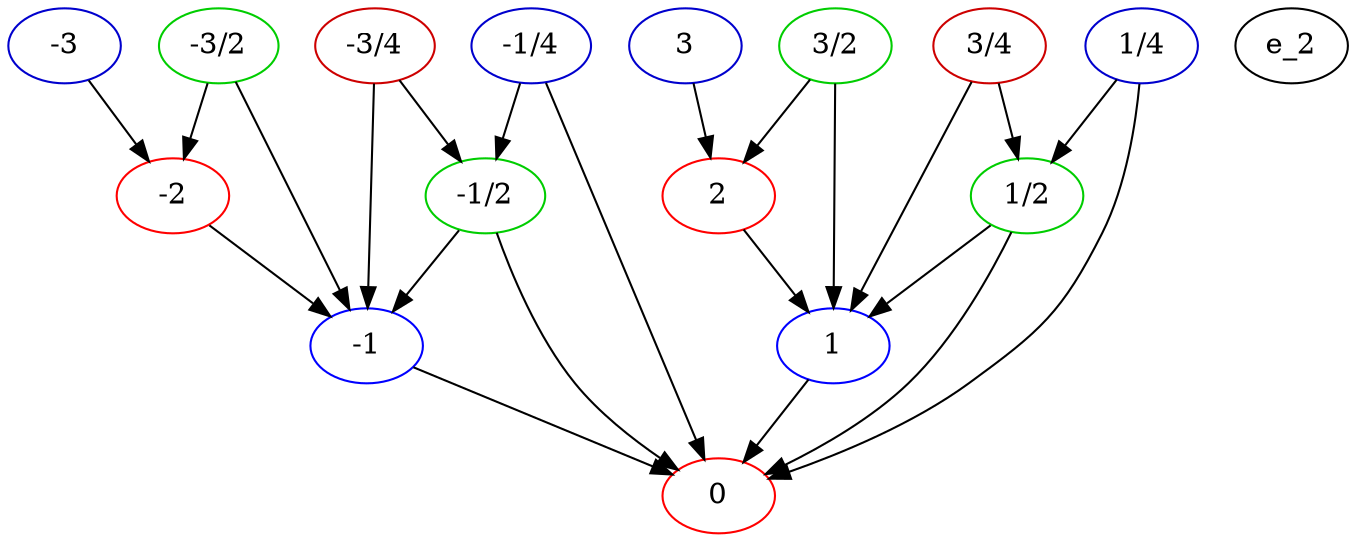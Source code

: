 digraph dyadic_tree {
   node_0 [label=0, color="red", pos="0,0!"];
   node_1 [label=-1, color="blue", pos="-2.25,1!"];
   node_1 -> node_0;
   node_2 [label=1, color="blue", pos="2.25,1!"];
   node_2 -> node_0;
   node_3 [label=-2, color="red", pos="-4.5,2!"];
   node_3 -> node_1;
   node_4 [label=2, color="red", pos="4.5,2!"];
   node_4 -> node_2;
e_2;
   node_5 [label="1/2", color="green3", pos="1.125,2!"];
   node_5 -> node_0;
   node_5 -> node_2;
   node_6 [label="-1/2", color="green3", pos="-1.125,2!"];
   node_6 -> node_1;
   node_6 -> node_0;
   node_7 [label=-3, color="blue3", pos="-6.75,3!"];
   node_7 -> node_3;
   node_8 [label=3, color="blue3", pos="6.75,3!"];
   node_8 -> node_4;
   node_9 [label="1/4", color="blue3", pos="0.5625,3!"];
   node_9 -> node_0;
   node_9 -> node_5;
   node_10 [label="-1/4", color="blue3", pos="-0.5625,3!"];
   node_10 -> node_6;
   node_10 -> node_0;
   node_11 [label="3/4", color="red3", pos="1.6875,3!"];
   node_11 -> node_5;
   node_11 -> node_2;
   node_12 [label="-3/4", color="red3", pos="-1.6875,3!"];
   node_12 -> node_1;
   node_12 -> node_6;
   node_13 [label="3/2", color="green3", pos="3.375,3!"];
   node_13 -> node_2;
   node_13 -> node_4;
   node_14 [label="-3/2", color="green3", pos="-3.375,3!"];
   node_14 -> node_3;
   node_14 -> node_1;
}
